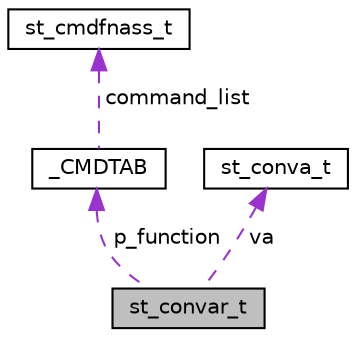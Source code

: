 digraph "st_convar_t"
{
 // LATEX_PDF_SIZE
  edge [fontname="Helvetica",fontsize="10",labelfontname="Helvetica",labelfontsize="10"];
  node [fontname="Helvetica",fontsize="10",shape=record];
  Node1 [label="st_convar_t",height=0.2,width=0.4,color="black", fillcolor="grey75", style="filled", fontcolor="black",tooltip=" "];
  Node2 -> Node1 [dir="back",color="darkorchid3",fontsize="10",style="dashed",label=" p_function" ,fontname="Helvetica"];
  Node2 [label="_CMDTAB",height=0.2,width=0.4,color="black", fillcolor="white", style="filled",URL="$d9/d1d/struct__CMDTAB.html",tooltip=" "];
  Node3 -> Node2 [dir="back",color="darkorchid3",fontsize="10",style="dashed",label=" command_list" ,fontname="Helvetica"];
  Node3 [label="st_cmdfnass_t",height=0.2,width=0.4,color="black", fillcolor="white", style="filled",URL="$da/d87/structst__cmdfnass__t.html",tooltip=" "];
  Node4 -> Node1 [dir="back",color="darkorchid3",fontsize="10",style="dashed",label=" va" ,fontname="Helvetica"];
  Node4 [label="st_conva_t",height=0.2,width=0.4,color="black", fillcolor="white", style="filled",URL="$d8/d09/structst__conva__t.html",tooltip=" "];
}
